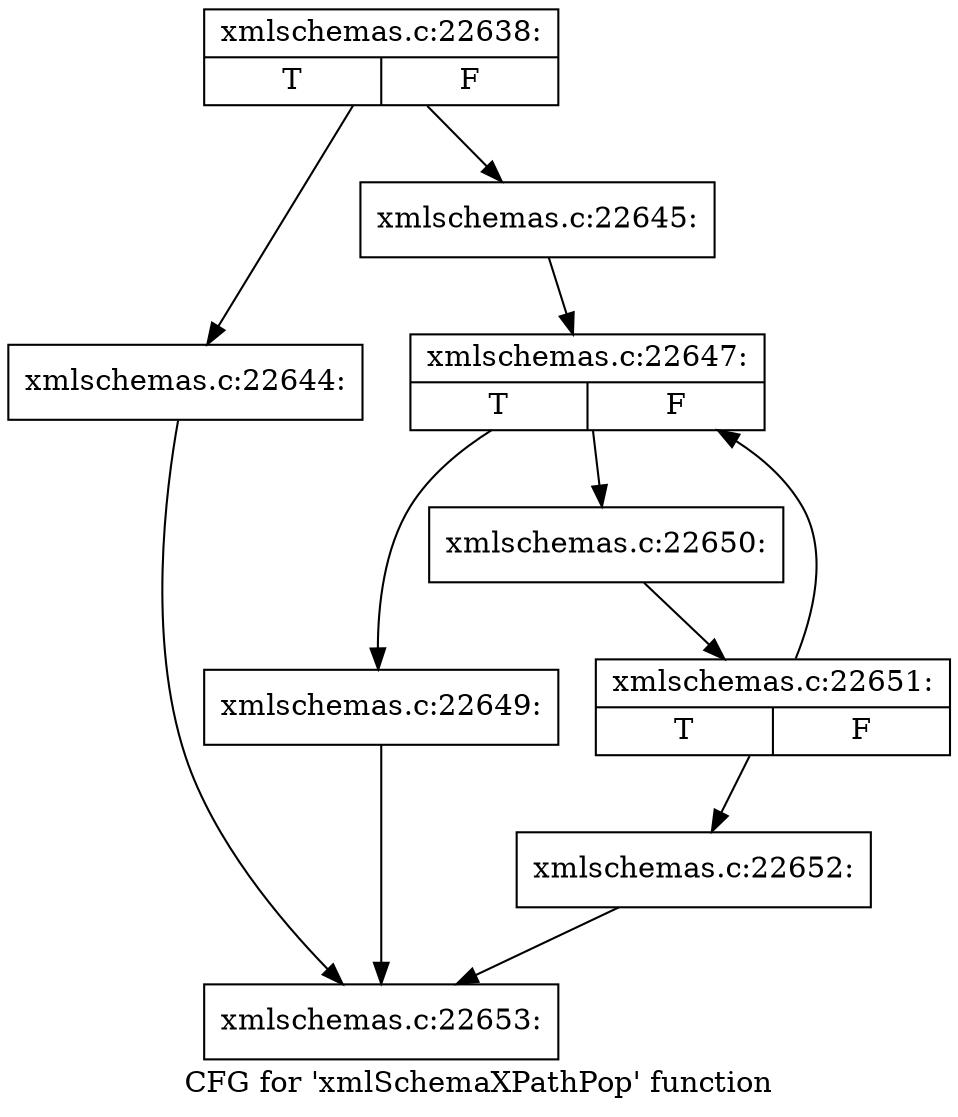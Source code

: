 digraph "CFG for 'xmlSchemaXPathPop' function" {
	label="CFG for 'xmlSchemaXPathPop' function";

	Node0x55d7410 [shape=record,label="{xmlschemas.c:22638:|{<s0>T|<s1>F}}"];
	Node0x55d7410 -> Node0x55d7930;
	Node0x55d7410 -> Node0x55d7980;
	Node0x55d7930 [shape=record,label="{xmlschemas.c:22644:}"];
	Node0x55d7930 -> Node0x55b7530;
	Node0x55d7980 [shape=record,label="{xmlschemas.c:22645:}"];
	Node0x55d7980 -> Node0x55dd460;
	Node0x55dd460 [shape=record,label="{xmlschemas.c:22647:|{<s0>T|<s1>F}}"];
	Node0x55dd460 -> Node0x55ddb00;
	Node0x55dd460 -> Node0x55ddb50;
	Node0x55ddb00 [shape=record,label="{xmlschemas.c:22649:}"];
	Node0x55ddb00 -> Node0x55b7530;
	Node0x55ddb50 [shape=record,label="{xmlschemas.c:22650:}"];
	Node0x55ddb50 -> Node0x55dd410;
	Node0x55dd410 [shape=record,label="{xmlschemas.c:22651:|{<s0>T|<s1>F}}"];
	Node0x55dd410 -> Node0x55dd460;
	Node0x55dd410 -> Node0x55dd3c0;
	Node0x55dd3c0 [shape=record,label="{xmlschemas.c:22652:}"];
	Node0x55dd3c0 -> Node0x55b7530;
	Node0x55b7530 [shape=record,label="{xmlschemas.c:22653:}"];
}
